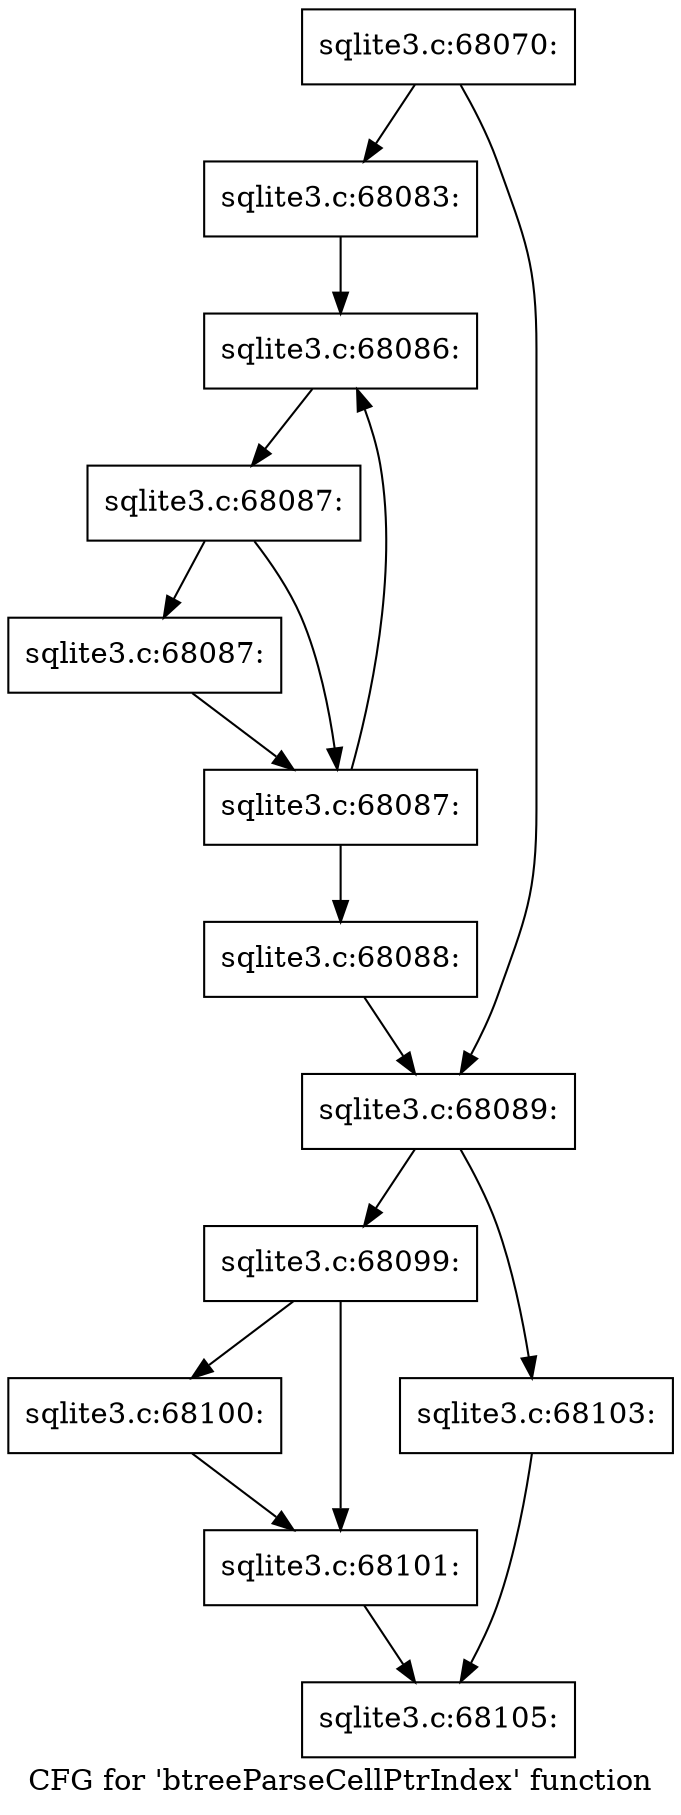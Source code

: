 digraph "CFG for 'btreeParseCellPtrIndex' function" {
	label="CFG for 'btreeParseCellPtrIndex' function";

	Node0x55c0f76241b0 [shape=record,label="{sqlite3.c:68070:}"];
	Node0x55c0f76241b0 -> Node0x55c0f763d5f0;
	Node0x55c0f76241b0 -> Node0x55c0f763d640;
	Node0x55c0f763d5f0 [shape=record,label="{sqlite3.c:68083:}"];
	Node0x55c0f763d5f0 -> Node0x55c0f763e150;
	Node0x55c0f763e150 [shape=record,label="{sqlite3.c:68086:}"];
	Node0x55c0f763e150 -> Node0x55c0f763e100;
	Node0x55c0f763e100 [shape=record,label="{sqlite3.c:68087:}"];
	Node0x55c0f763e100 -> Node0x55c0f763ec10;
	Node0x55c0f763e100 -> Node0x55c0f763ebc0;
	Node0x55c0f763ec10 [shape=record,label="{sqlite3.c:68087:}"];
	Node0x55c0f763ec10 -> Node0x55c0f763ebc0;
	Node0x55c0f763ebc0 [shape=record,label="{sqlite3.c:68087:}"];
	Node0x55c0f763ebc0 -> Node0x55c0f763e150;
	Node0x55c0f763ebc0 -> Node0x55c0f763e0b0;
	Node0x55c0f763e0b0 [shape=record,label="{sqlite3.c:68088:}"];
	Node0x55c0f763e0b0 -> Node0x55c0f763d640;
	Node0x55c0f763d640 [shape=record,label="{sqlite3.c:68089:}"];
	Node0x55c0f763d640 -> Node0x55c0f7640190;
	Node0x55c0f763d640 -> Node0x55c0f7640230;
	Node0x55c0f7640190 [shape=record,label="{sqlite3.c:68099:}"];
	Node0x55c0f7640190 -> Node0x55c0f7641050;
	Node0x55c0f7640190 -> Node0x55c0f76410a0;
	Node0x55c0f7641050 [shape=record,label="{sqlite3.c:68100:}"];
	Node0x55c0f7641050 -> Node0x55c0f76410a0;
	Node0x55c0f76410a0 [shape=record,label="{sqlite3.c:68101:}"];
	Node0x55c0f76410a0 -> Node0x55c0f76401e0;
	Node0x55c0f7640230 [shape=record,label="{sqlite3.c:68103:}"];
	Node0x55c0f7640230 -> Node0x55c0f76401e0;
	Node0x55c0f76401e0 [shape=record,label="{sqlite3.c:68105:}"];
}
